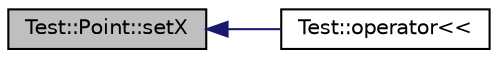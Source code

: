 digraph "Test::Point::setX"
{
  edge [fontname="Helvetica",fontsize="10",labelfontname="Helvetica",labelfontsize="10"];
  node [fontname="Helvetica",fontsize="10",shape=record];
  rankdir="LR";
  Node1 [label="Test::Point::setX",height=0.2,width=0.4,color="black", fillcolor="grey75", style="filled" fontcolor="black"];
  Node1 -> Node2 [dir="back",color="midnightblue",fontsize="10",style="solid",fontname="Helvetica"];
  Node2 [label="Test::operator\<\<",height=0.2,width=0.4,color="black", fillcolor="white", style="filled",URL="$namespace_test.html#a6d4198e1b0000530bc22b36ccfd179a3"];
}
